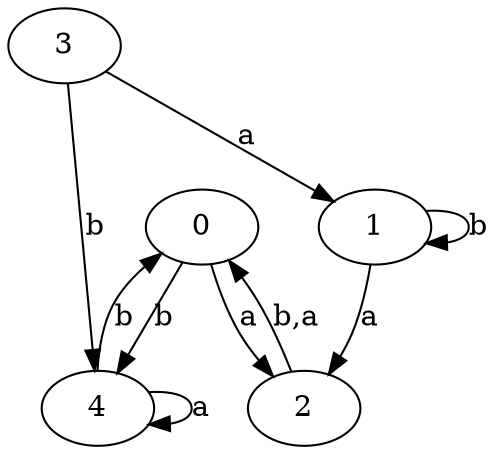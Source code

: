 digraph {
 ranksep=0.5;
 d2tdocpreamble = "\usetikzlibrary{automata}";
 d2tfigpreamble = "\tikzstyle{every state}= [ draw=blue!50,very thick,fill=blue!20]  \tikzstyle{auto}= [fill=white]";
 node [style="state"];
 edge [lblstyle="auto",topath="bend right", len=4  ]
  "0" [label="0",style = "state, accepting"];
  "1" [label="1",];
  "2" [label="2",style = "state, initial"];
  "3" [label="3",];
  "4" [label="4",];
  "0" -> "2" [label="a"];
  "0" -> "4" [label="b"];
  "1" -> "1" [label="b",topath="loop above"];
  "1" -> "2" [label="a"];
  "2" -> "0" [label="b,a"];
  "3" -> "1" [label="a"];
  "3" -> "4" [label="b"];
  "4" -> "0" [label="b"];
  "4" -> "4" [label="a",topath="loop above"];
}